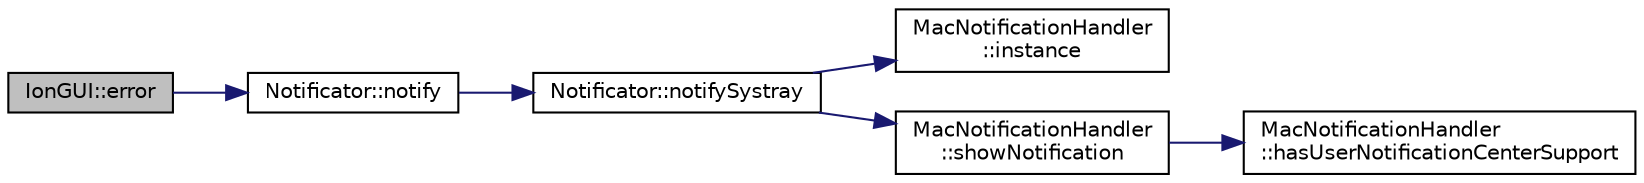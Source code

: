 digraph "IonGUI::error"
{
  edge [fontname="Helvetica",fontsize="10",labelfontname="Helvetica",labelfontsize="10"];
  node [fontname="Helvetica",fontsize="10",shape=record];
  rankdir="LR";
  Node422 [label="IonGUI::error",height=0.2,width=0.4,color="black", fillcolor="grey75", style="filled", fontcolor="black"];
  Node422 -> Node423 [color="midnightblue",fontsize="10",style="solid",fontname="Helvetica"];
  Node423 [label="Notificator::notify",height=0.2,width=0.4,color="black", fillcolor="white", style="filled",URL="$da/d97/class_notificator.html#ae08e1e7e85ddc4690f307649021f7fdc",tooltip="Show notification message. "];
  Node423 -> Node424 [color="midnightblue",fontsize="10",style="solid",fontname="Helvetica"];
  Node424 [label="Notificator::notifySystray",height=0.2,width=0.4,color="black", fillcolor="white", style="filled",URL="$da/d97/class_notificator.html#ac48ec94cd02fc4ea80db6c50e24086c1"];
  Node424 -> Node425 [color="midnightblue",fontsize="10",style="solid",fontname="Helvetica"];
  Node425 [label="MacNotificationHandler\l::instance",height=0.2,width=0.4,color="black", fillcolor="white", style="filled",URL="$d6/de9/class_mac_notification_handler.html#a8ba83adcb63db47e3f7a76a0afc02b9d"];
  Node424 -> Node426 [color="midnightblue",fontsize="10",style="solid",fontname="Helvetica"];
  Node426 [label="MacNotificationHandler\l::showNotification",height=0.2,width=0.4,color="black", fillcolor="white", style="filled",URL="$d6/de9/class_mac_notification_handler.html#abeb9b3a7c81397499fbb7e1d24610cd9",tooltip="shows a 10.8+ UserNotification in the UserNotificationCenter "];
  Node426 -> Node427 [color="midnightblue",fontsize="10",style="solid",fontname="Helvetica"];
  Node427 [label="MacNotificationHandler\l::hasUserNotificationCenterSupport",height=0.2,width=0.4,color="black", fillcolor="white", style="filled",URL="$d6/de9/class_mac_notification_handler.html#a132cba3b7df82afd3b07ca08599b94a5",tooltip="check if OS can handle UserNotifications "];
}
